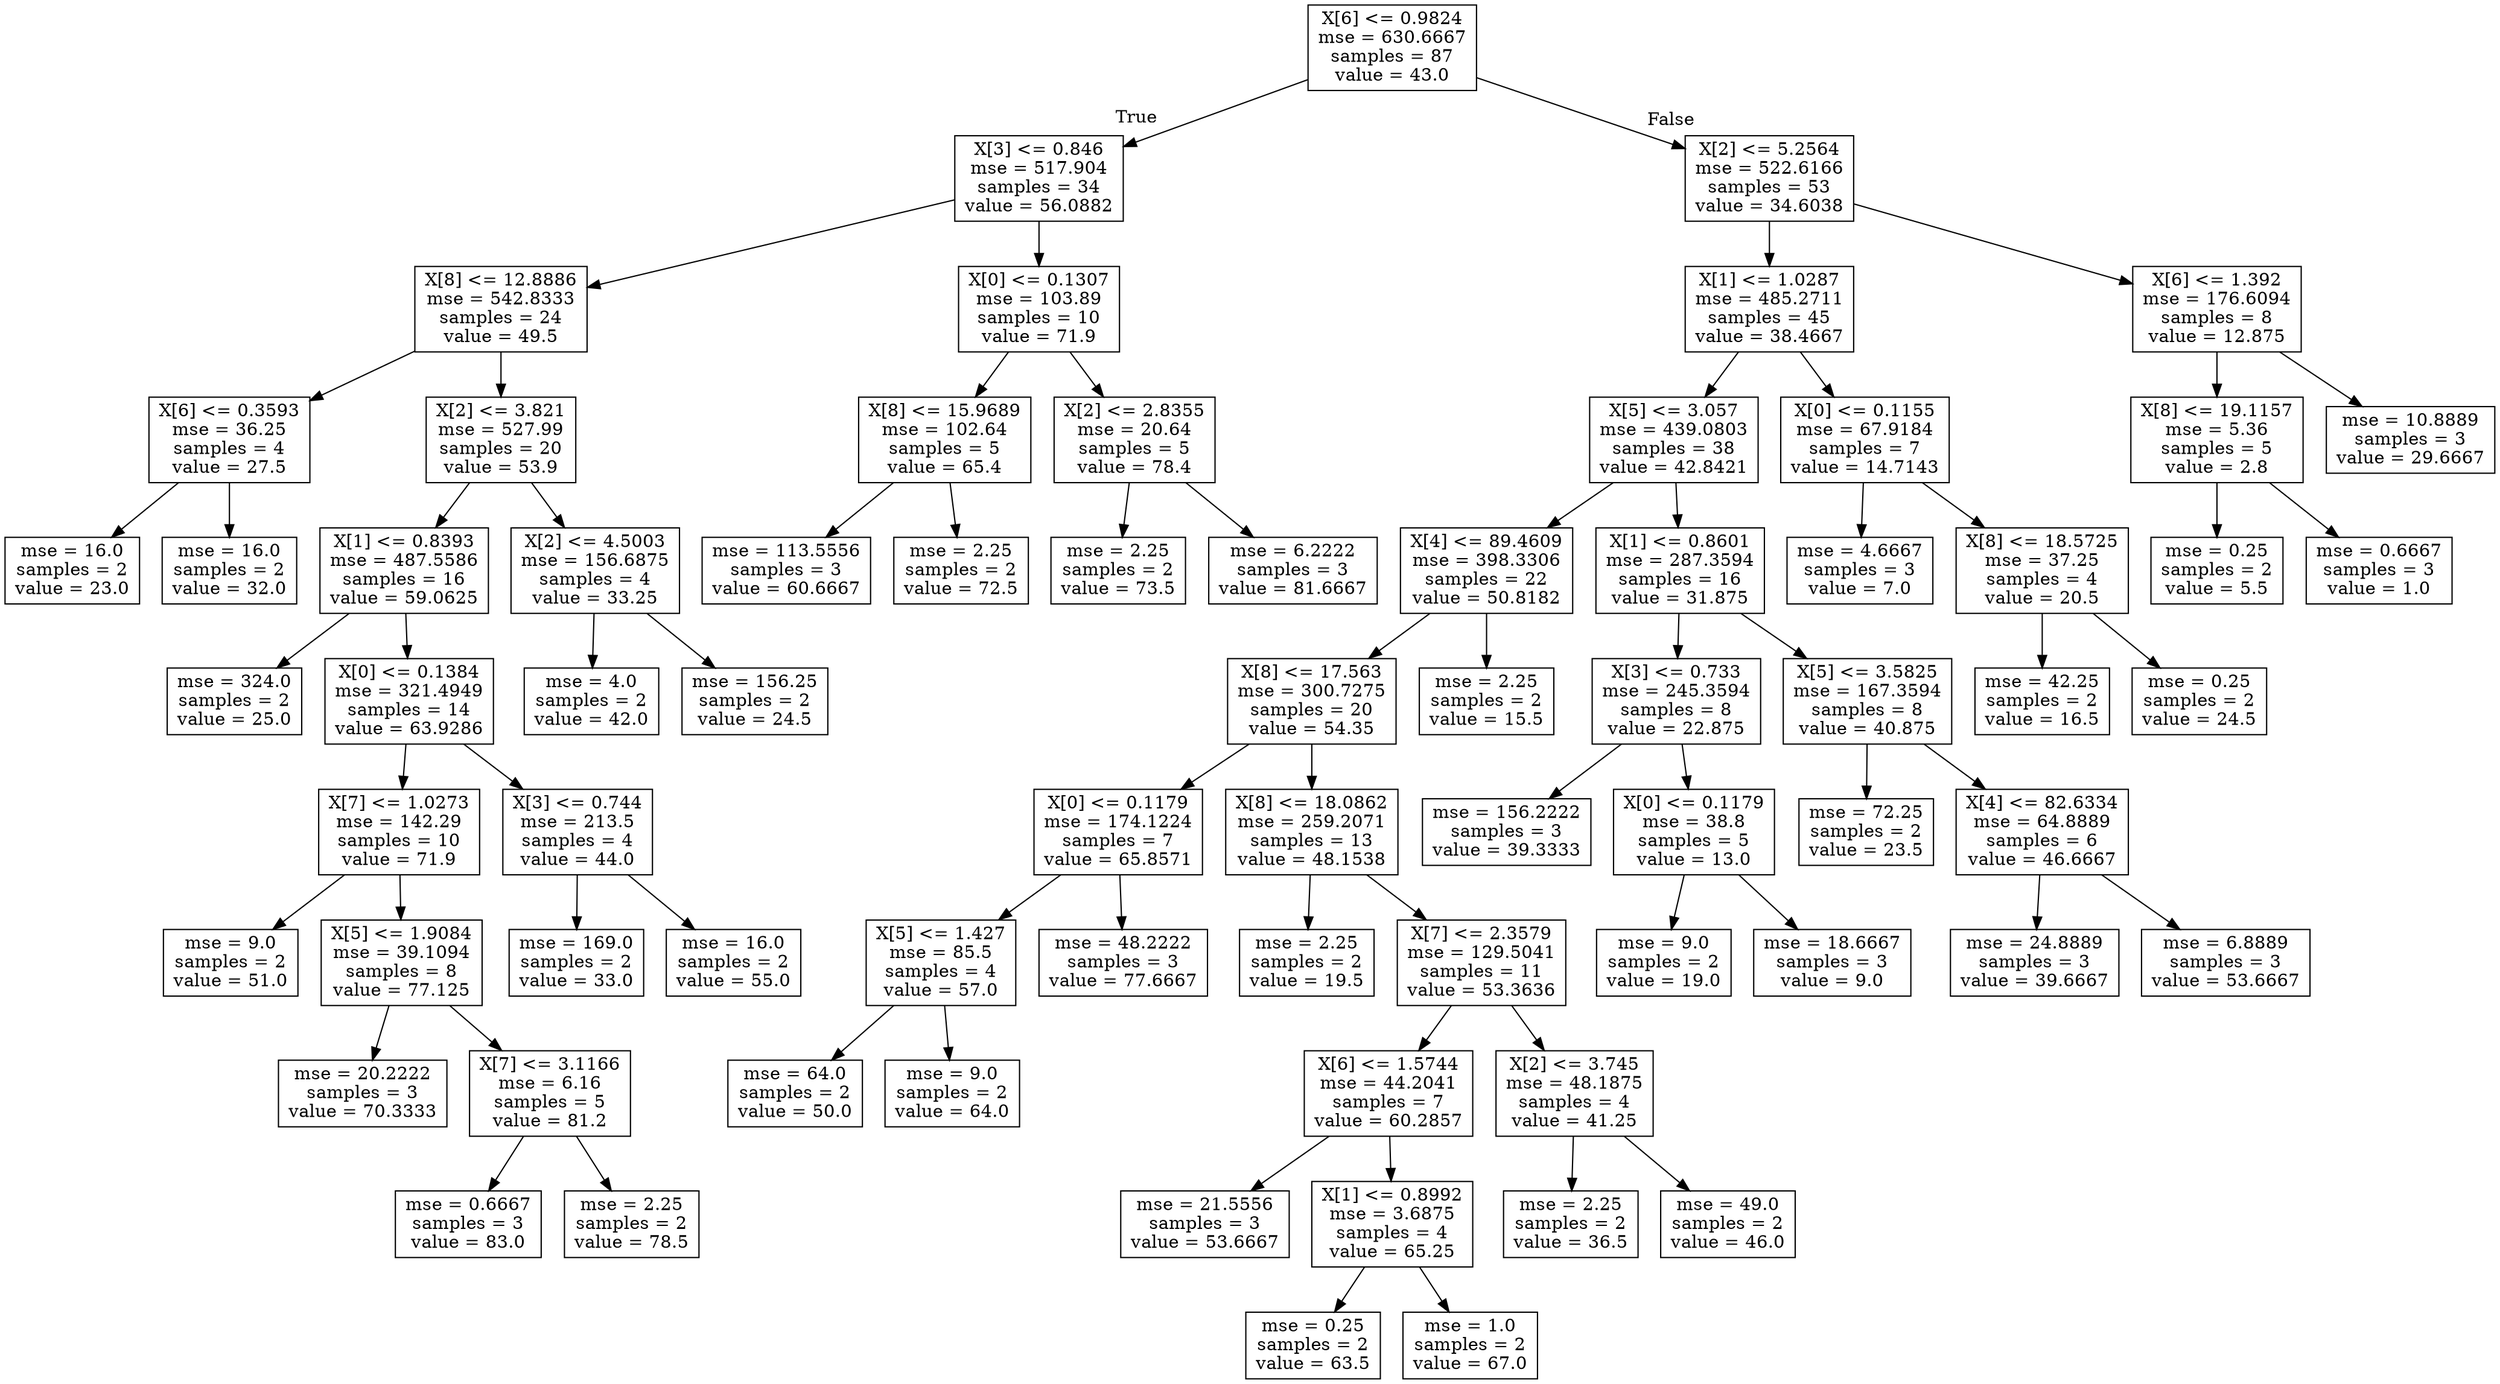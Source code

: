 digraph Tree {
node [shape=box] ;
0 [label="X[6] <= 0.9824\nmse = 630.6667\nsamples = 87\nvalue = 43.0"] ;
1 [label="X[3] <= 0.846\nmse = 517.904\nsamples = 34\nvalue = 56.0882"] ;
0 -> 1 [labeldistance=2.5, labelangle=45, headlabel="True"] ;
2 [label="X[8] <= 12.8886\nmse = 542.8333\nsamples = 24\nvalue = 49.5"] ;
1 -> 2 ;
3 [label="X[6] <= 0.3593\nmse = 36.25\nsamples = 4\nvalue = 27.5"] ;
2 -> 3 ;
4 [label="mse = 16.0\nsamples = 2\nvalue = 23.0"] ;
3 -> 4 ;
5 [label="mse = 16.0\nsamples = 2\nvalue = 32.0"] ;
3 -> 5 ;
6 [label="X[2] <= 3.821\nmse = 527.99\nsamples = 20\nvalue = 53.9"] ;
2 -> 6 ;
7 [label="X[1] <= 0.8393\nmse = 487.5586\nsamples = 16\nvalue = 59.0625"] ;
6 -> 7 ;
8 [label="mse = 324.0\nsamples = 2\nvalue = 25.0"] ;
7 -> 8 ;
9 [label="X[0] <= 0.1384\nmse = 321.4949\nsamples = 14\nvalue = 63.9286"] ;
7 -> 9 ;
10 [label="X[7] <= 1.0273\nmse = 142.29\nsamples = 10\nvalue = 71.9"] ;
9 -> 10 ;
11 [label="mse = 9.0\nsamples = 2\nvalue = 51.0"] ;
10 -> 11 ;
12 [label="X[5] <= 1.9084\nmse = 39.1094\nsamples = 8\nvalue = 77.125"] ;
10 -> 12 ;
13 [label="mse = 20.2222\nsamples = 3\nvalue = 70.3333"] ;
12 -> 13 ;
14 [label="X[7] <= 3.1166\nmse = 6.16\nsamples = 5\nvalue = 81.2"] ;
12 -> 14 ;
15 [label="mse = 0.6667\nsamples = 3\nvalue = 83.0"] ;
14 -> 15 ;
16 [label="mse = 2.25\nsamples = 2\nvalue = 78.5"] ;
14 -> 16 ;
17 [label="X[3] <= 0.744\nmse = 213.5\nsamples = 4\nvalue = 44.0"] ;
9 -> 17 ;
18 [label="mse = 169.0\nsamples = 2\nvalue = 33.0"] ;
17 -> 18 ;
19 [label="mse = 16.0\nsamples = 2\nvalue = 55.0"] ;
17 -> 19 ;
20 [label="X[2] <= 4.5003\nmse = 156.6875\nsamples = 4\nvalue = 33.25"] ;
6 -> 20 ;
21 [label="mse = 4.0\nsamples = 2\nvalue = 42.0"] ;
20 -> 21 ;
22 [label="mse = 156.25\nsamples = 2\nvalue = 24.5"] ;
20 -> 22 ;
23 [label="X[0] <= 0.1307\nmse = 103.89\nsamples = 10\nvalue = 71.9"] ;
1 -> 23 ;
24 [label="X[8] <= 15.9689\nmse = 102.64\nsamples = 5\nvalue = 65.4"] ;
23 -> 24 ;
25 [label="mse = 113.5556\nsamples = 3\nvalue = 60.6667"] ;
24 -> 25 ;
26 [label="mse = 2.25\nsamples = 2\nvalue = 72.5"] ;
24 -> 26 ;
27 [label="X[2] <= 2.8355\nmse = 20.64\nsamples = 5\nvalue = 78.4"] ;
23 -> 27 ;
28 [label="mse = 2.25\nsamples = 2\nvalue = 73.5"] ;
27 -> 28 ;
29 [label="mse = 6.2222\nsamples = 3\nvalue = 81.6667"] ;
27 -> 29 ;
30 [label="X[2] <= 5.2564\nmse = 522.6166\nsamples = 53\nvalue = 34.6038"] ;
0 -> 30 [labeldistance=2.5, labelangle=-45, headlabel="False"] ;
31 [label="X[1] <= 1.0287\nmse = 485.2711\nsamples = 45\nvalue = 38.4667"] ;
30 -> 31 ;
32 [label="X[5] <= 3.057\nmse = 439.0803\nsamples = 38\nvalue = 42.8421"] ;
31 -> 32 ;
33 [label="X[4] <= 89.4609\nmse = 398.3306\nsamples = 22\nvalue = 50.8182"] ;
32 -> 33 ;
34 [label="X[8] <= 17.563\nmse = 300.7275\nsamples = 20\nvalue = 54.35"] ;
33 -> 34 ;
35 [label="X[0] <= 0.1179\nmse = 174.1224\nsamples = 7\nvalue = 65.8571"] ;
34 -> 35 ;
36 [label="X[5] <= 1.427\nmse = 85.5\nsamples = 4\nvalue = 57.0"] ;
35 -> 36 ;
37 [label="mse = 64.0\nsamples = 2\nvalue = 50.0"] ;
36 -> 37 ;
38 [label="mse = 9.0\nsamples = 2\nvalue = 64.0"] ;
36 -> 38 ;
39 [label="mse = 48.2222\nsamples = 3\nvalue = 77.6667"] ;
35 -> 39 ;
40 [label="X[8] <= 18.0862\nmse = 259.2071\nsamples = 13\nvalue = 48.1538"] ;
34 -> 40 ;
41 [label="mse = 2.25\nsamples = 2\nvalue = 19.5"] ;
40 -> 41 ;
42 [label="X[7] <= 2.3579\nmse = 129.5041\nsamples = 11\nvalue = 53.3636"] ;
40 -> 42 ;
43 [label="X[6] <= 1.5744\nmse = 44.2041\nsamples = 7\nvalue = 60.2857"] ;
42 -> 43 ;
44 [label="mse = 21.5556\nsamples = 3\nvalue = 53.6667"] ;
43 -> 44 ;
45 [label="X[1] <= 0.8992\nmse = 3.6875\nsamples = 4\nvalue = 65.25"] ;
43 -> 45 ;
46 [label="mse = 0.25\nsamples = 2\nvalue = 63.5"] ;
45 -> 46 ;
47 [label="mse = 1.0\nsamples = 2\nvalue = 67.0"] ;
45 -> 47 ;
48 [label="X[2] <= 3.745\nmse = 48.1875\nsamples = 4\nvalue = 41.25"] ;
42 -> 48 ;
49 [label="mse = 2.25\nsamples = 2\nvalue = 36.5"] ;
48 -> 49 ;
50 [label="mse = 49.0\nsamples = 2\nvalue = 46.0"] ;
48 -> 50 ;
51 [label="mse = 2.25\nsamples = 2\nvalue = 15.5"] ;
33 -> 51 ;
52 [label="X[1] <= 0.8601\nmse = 287.3594\nsamples = 16\nvalue = 31.875"] ;
32 -> 52 ;
53 [label="X[3] <= 0.733\nmse = 245.3594\nsamples = 8\nvalue = 22.875"] ;
52 -> 53 ;
54 [label="mse = 156.2222\nsamples = 3\nvalue = 39.3333"] ;
53 -> 54 ;
55 [label="X[0] <= 0.1179\nmse = 38.8\nsamples = 5\nvalue = 13.0"] ;
53 -> 55 ;
56 [label="mse = 9.0\nsamples = 2\nvalue = 19.0"] ;
55 -> 56 ;
57 [label="mse = 18.6667\nsamples = 3\nvalue = 9.0"] ;
55 -> 57 ;
58 [label="X[5] <= 3.5825\nmse = 167.3594\nsamples = 8\nvalue = 40.875"] ;
52 -> 58 ;
59 [label="mse = 72.25\nsamples = 2\nvalue = 23.5"] ;
58 -> 59 ;
60 [label="X[4] <= 82.6334\nmse = 64.8889\nsamples = 6\nvalue = 46.6667"] ;
58 -> 60 ;
61 [label="mse = 24.8889\nsamples = 3\nvalue = 39.6667"] ;
60 -> 61 ;
62 [label="mse = 6.8889\nsamples = 3\nvalue = 53.6667"] ;
60 -> 62 ;
63 [label="X[0] <= 0.1155\nmse = 67.9184\nsamples = 7\nvalue = 14.7143"] ;
31 -> 63 ;
64 [label="mse = 4.6667\nsamples = 3\nvalue = 7.0"] ;
63 -> 64 ;
65 [label="X[8] <= 18.5725\nmse = 37.25\nsamples = 4\nvalue = 20.5"] ;
63 -> 65 ;
66 [label="mse = 42.25\nsamples = 2\nvalue = 16.5"] ;
65 -> 66 ;
67 [label="mse = 0.25\nsamples = 2\nvalue = 24.5"] ;
65 -> 67 ;
68 [label="X[6] <= 1.392\nmse = 176.6094\nsamples = 8\nvalue = 12.875"] ;
30 -> 68 ;
69 [label="X[8] <= 19.1157\nmse = 5.36\nsamples = 5\nvalue = 2.8"] ;
68 -> 69 ;
70 [label="mse = 0.25\nsamples = 2\nvalue = 5.5"] ;
69 -> 70 ;
71 [label="mse = 0.6667\nsamples = 3\nvalue = 1.0"] ;
69 -> 71 ;
72 [label="mse = 10.8889\nsamples = 3\nvalue = 29.6667"] ;
68 -> 72 ;
}